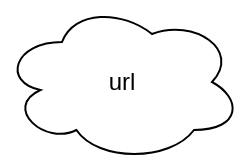<mxfile version="12.4.2" type="github" pages="1"><diagram id="yM2oXQm_O7SmmgI67K22" name="Page-1"><mxGraphModel dx="932" dy="599" grid="1" gridSize="10" guides="1" tooltips="1" connect="1" arrows="1" fold="1" page="1" pageScale="1" pageWidth="2339" pageHeight="3300" math="0" shadow="0"><root><mxCell id="0"/><mxCell id="1" parent="0"/><mxCell id="I5RekTO_njov9tj_KEtV-1" value="url&lt;br&gt;" style="ellipse;shape=cloud;whiteSpace=wrap;html=1;" vertex="1" parent="1"><mxGeometry y="820" width="120" height="80" as="geometry"/></mxCell></root></mxGraphModel></diagram></mxfile>